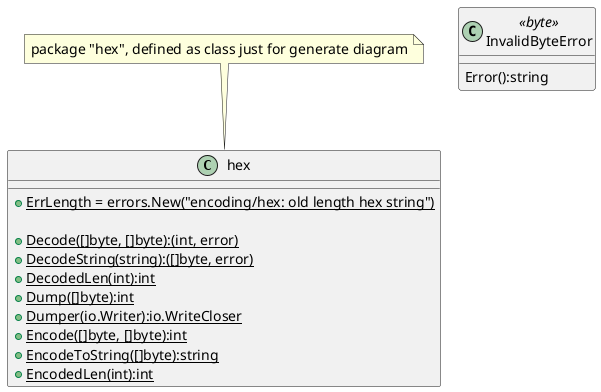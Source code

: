 @startuml
skinparam {
	defaultFontName Tohama
	defaultFontSize 14
}

class hex {
	+{static} ErrLength = errors.New("encoding/hex: old length hex string")

	+{static} Decode([]byte, []byte):(int, error)
	+{static} DecodeString(string):([]byte, error)
	+{static} DecodedLen(int):int
	+{static} Dump([]byte):int
	+{static} Dumper(io.Writer):io.WriteCloser
	+{static} Encode([]byte, []byte):int
	+{static} EncodeToString([]byte):string
	+{static} EncodedLen(int):int
}

class InvalidByteError <<byte>> {
	Error():string
}

note top of hex: package "hex", defined as class just for generate diagram

@enduml
